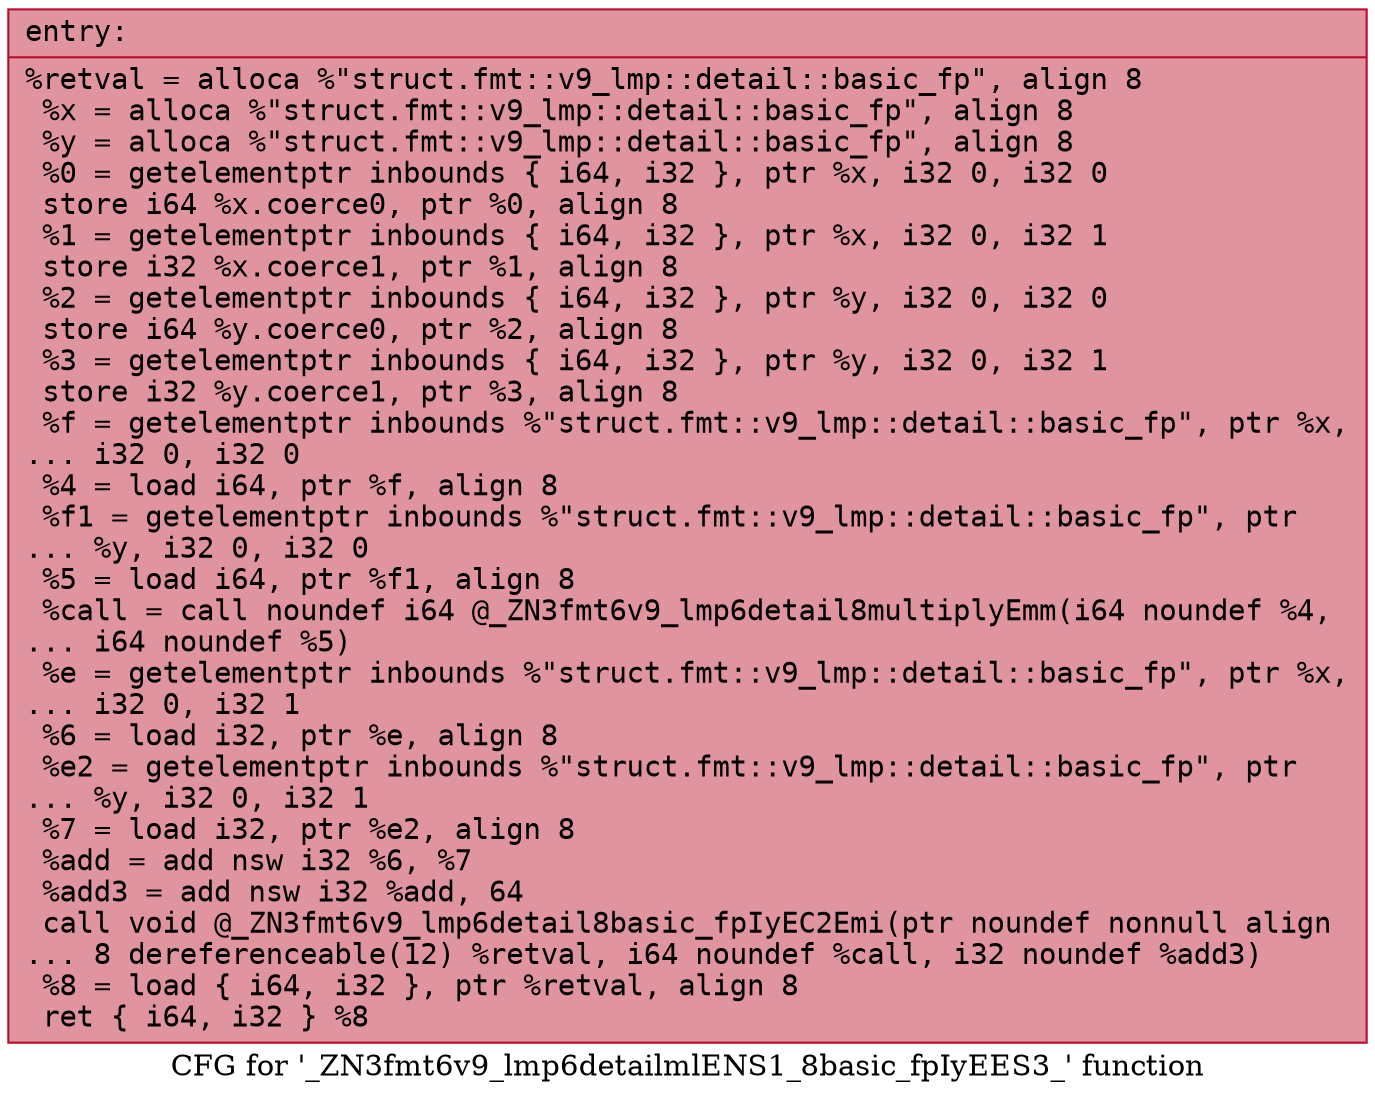 digraph "CFG for '_ZN3fmt6v9_lmp6detailmlENS1_8basic_fpIyEES3_' function" {
	label="CFG for '_ZN3fmt6v9_lmp6detailmlENS1_8basic_fpIyEES3_' function";

	Node0x556bfebd9410 [shape=record,color="#b70d28ff", style=filled, fillcolor="#b70d2870" fontname="Courier",label="{entry:\l|  %retval = alloca %\"struct.fmt::v9_lmp::detail::basic_fp\", align 8\l  %x = alloca %\"struct.fmt::v9_lmp::detail::basic_fp\", align 8\l  %y = alloca %\"struct.fmt::v9_lmp::detail::basic_fp\", align 8\l  %0 = getelementptr inbounds \{ i64, i32 \}, ptr %x, i32 0, i32 0\l  store i64 %x.coerce0, ptr %0, align 8\l  %1 = getelementptr inbounds \{ i64, i32 \}, ptr %x, i32 0, i32 1\l  store i32 %x.coerce1, ptr %1, align 8\l  %2 = getelementptr inbounds \{ i64, i32 \}, ptr %y, i32 0, i32 0\l  store i64 %y.coerce0, ptr %2, align 8\l  %3 = getelementptr inbounds \{ i64, i32 \}, ptr %y, i32 0, i32 1\l  store i32 %y.coerce1, ptr %3, align 8\l  %f = getelementptr inbounds %\"struct.fmt::v9_lmp::detail::basic_fp\", ptr %x,\l... i32 0, i32 0\l  %4 = load i64, ptr %f, align 8\l  %f1 = getelementptr inbounds %\"struct.fmt::v9_lmp::detail::basic_fp\", ptr\l... %y, i32 0, i32 0\l  %5 = load i64, ptr %f1, align 8\l  %call = call noundef i64 @_ZN3fmt6v9_lmp6detail8multiplyEmm(i64 noundef %4,\l... i64 noundef %5)\l  %e = getelementptr inbounds %\"struct.fmt::v9_lmp::detail::basic_fp\", ptr %x,\l... i32 0, i32 1\l  %6 = load i32, ptr %e, align 8\l  %e2 = getelementptr inbounds %\"struct.fmt::v9_lmp::detail::basic_fp\", ptr\l... %y, i32 0, i32 1\l  %7 = load i32, ptr %e2, align 8\l  %add = add nsw i32 %6, %7\l  %add3 = add nsw i32 %add, 64\l  call void @_ZN3fmt6v9_lmp6detail8basic_fpIyEC2Emi(ptr noundef nonnull align\l... 8 dereferenceable(12) %retval, i64 noundef %call, i32 noundef %add3)\l  %8 = load \{ i64, i32 \}, ptr %retval, align 8\l  ret \{ i64, i32 \} %8\l}"];
}

